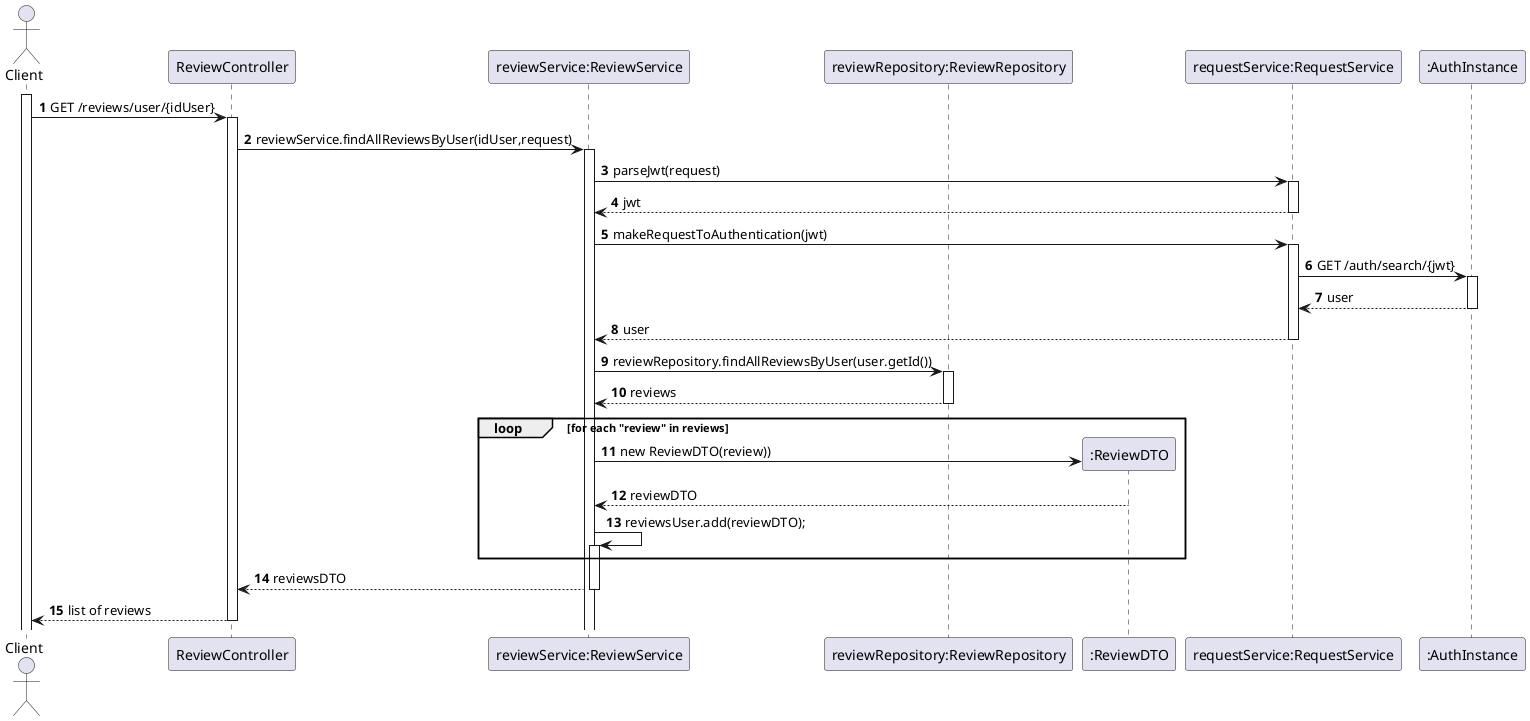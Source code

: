 @startuml
'https://plantuml.com/sequence-diagram


autoactivate on
autonumber

actor "Client" as Client
participant "ReviewController" as Ctrl
participant "reviewService:ReviewService" as service
participant "reviewRepository:ReviewRepository" as Repo
participant ":ReviewDTO" as reviewDTO
participant "requestService:RequestService" as request
participant ":AuthInstance" as instanceAuth

activate Client

Client -> Ctrl : GET /reviews/user/{idUser}
Ctrl -> service : reviewService.findAllReviewsByUser(idUser,request)
service -> request : parseJwt(request)
request --> service: jwt
service -> request: makeRequestToAuthentication(jwt)
request -> instanceAuth: GET /auth/search/{jwt}
instanceAuth --> request: user
request --> service: user
service -> Repo: reviewRepository.findAllReviewsByUser(user.getId())
Repo --> service: reviews
loop for each "review" in reviews

    service -> reviewDTO**: new ReviewDTO(review))
    reviewDTO --> service: reviewDTO
    service -> service: reviewsUser.add(reviewDTO);
end loop
service --> Ctrl: reviewsDTO
Ctrl --> Client: list of reviews

@enduml